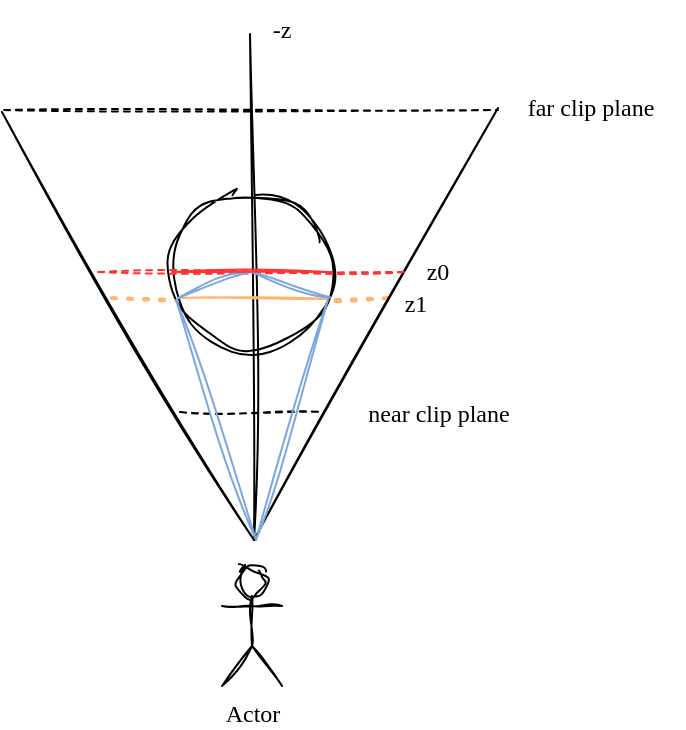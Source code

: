 <mxfile version="20.7.4" type="device"><diagram id="BSW-wHCTsn4Tv91cvtIK" name="第 1 页"><mxGraphModel dx="1018" dy="660" grid="0" gridSize="10" guides="1" tooltips="1" connect="1" arrows="1" fold="1" page="1" pageScale="1" pageWidth="1169" pageHeight="827" math="0" shadow="0"><root><mxCell id="0"/><mxCell id="1" parent="0"/><mxCell id="WDWT6YlqClis2NTX2ZQ4-17" value="" style="endArrow=none;dashed=1;html=1;dashPattern=1 3;strokeWidth=2;rounded=0;strokeColor=#FFB570;sketch=1;curveFitting=1;jiggle=2;fontFamily=Comic Sans MS;" parent="1" edge="1"><mxGeometry width="50" height="50" relative="1" as="geometry"><mxPoint x="514" y="210" as="sourcePoint"/><mxPoint x="652" y="210" as="targetPoint"/></mxGeometry></mxCell><mxCell id="WDWT6YlqClis2NTX2ZQ4-1" value="Actor" style="shape=umlActor;verticalLabelPosition=bottom;verticalAlign=top;html=1;outlineConnect=0;sketch=1;curveFitting=1;jiggle=2;fontFamily=Comic Sans MS;" parent="1" vertex="1"><mxGeometry x="569" y="344" width="30" height="60" as="geometry"/></mxCell><mxCell id="WDWT6YlqClis2NTX2ZQ4-2" value="" style="ellipse;whiteSpace=wrap;html=1;aspect=fixed;sketch=1;curveFitting=1;jiggle=2;fontFamily=Comic Sans MS;" parent="1" vertex="1"><mxGeometry x="544" y="157" width="80" height="80" as="geometry"/></mxCell><mxCell id="WDWT6YlqClis2NTX2ZQ4-3" value="" style="endArrow=none;html=1;rounded=0;sketch=1;curveFitting=1;jiggle=2;fontFamily=Comic Sans MS;" parent="1" edge="1"><mxGeometry width="50" height="50" relative="1" as="geometry"><mxPoint x="585" y="331" as="sourcePoint"/><mxPoint x="707" y="115" as="targetPoint"/></mxGeometry></mxCell><mxCell id="WDWT6YlqClis2NTX2ZQ4-4" value="" style="endArrow=none;html=1;rounded=0;sketch=1;curveFitting=1;jiggle=2;fontFamily=Comic Sans MS;" parent="1" edge="1"><mxGeometry width="50" height="50" relative="1" as="geometry"><mxPoint x="585" y="331" as="sourcePoint"/><mxPoint x="459" y="117" as="targetPoint"/></mxGeometry></mxCell><mxCell id="WDWT6YlqClis2NTX2ZQ4-5" value="" style="endArrow=none;html=1;rounded=0;dashed=1;sketch=1;curveFitting=1;jiggle=2;fontFamily=Comic Sans MS;" parent="1" edge="1"><mxGeometry width="50" height="50" relative="1" as="geometry"><mxPoint x="548" y="267" as="sourcePoint"/><mxPoint x="620" y="267" as="targetPoint"/></mxGeometry></mxCell><mxCell id="WDWT6YlqClis2NTX2ZQ4-6" value="" style="endArrow=none;html=1;rounded=0;dashed=1;sketch=1;curveFitting=1;jiggle=2;fontFamily=Comic Sans MS;" parent="1" edge="1"><mxGeometry width="50" height="50" relative="1" as="geometry"><mxPoint x="460" y="116" as="sourcePoint"/><mxPoint x="707" y="116" as="targetPoint"/></mxGeometry></mxCell><mxCell id="WDWT6YlqClis2NTX2ZQ4-7" value="near&amp;nbsp;clip&amp;nbsp;plane" style="text;html=1;strokeColor=none;fillColor=none;align=center;verticalAlign=middle;whiteSpace=wrap;rounded=0;sketch=1;curveFitting=1;jiggle=2;fontFamily=Comic Sans MS;" parent="1" vertex="1"><mxGeometry x="631" y="253" width="93" height="30" as="geometry"/></mxCell><mxCell id="WDWT6YlqClis2NTX2ZQ4-8" value="far clip&amp;nbsp;plane" style="text;html=1;strokeColor=none;fillColor=none;align=center;verticalAlign=middle;whiteSpace=wrap;rounded=0;sketch=1;curveFitting=1;jiggle=2;fontFamily=Comic Sans MS;" parent="1" vertex="1"><mxGeometry x="707" y="100" width="93" height="30" as="geometry"/></mxCell><mxCell id="WDWT6YlqClis2NTX2ZQ4-9" value="" style="endArrow=none;html=1;rounded=0;sketch=1;curveFitting=1;jiggle=2;fontFamily=Comic Sans MS;" parent="1" edge="1"><mxGeometry width="50" height="50" relative="1" as="geometry"><mxPoint x="585" y="331" as="sourcePoint"/><mxPoint x="583" y="78" as="targetPoint"/></mxGeometry></mxCell><mxCell id="WDWT6YlqClis2NTX2ZQ4-10" value="-z" style="text;html=1;strokeColor=none;fillColor=none;align=center;verticalAlign=middle;whiteSpace=wrap;rounded=0;sketch=1;curveFitting=1;jiggle=2;fontFamily=Comic Sans MS;" parent="1" vertex="1"><mxGeometry x="569" y="61" width="60" height="30" as="geometry"/></mxCell><mxCell id="WDWT6YlqClis2NTX2ZQ4-11" value="" style="endArrow=none;html=1;rounded=0;dashed=1;strokeColor=#FF3333;sketch=1;curveFitting=1;jiggle=2;fontFamily=Comic Sans MS;" parent="1" edge="1"><mxGeometry width="50" height="50" relative="1" as="geometry"><mxPoint x="507" y="197" as="sourcePoint"/><mxPoint x="660" y="197" as="targetPoint"/></mxGeometry></mxCell><mxCell id="WDWT6YlqClis2NTX2ZQ4-12" value="" style="endArrow=none;html=1;rounded=0;strokeColor=#7EA6E0;sketch=1;curveFitting=1;jiggle=2;fontFamily=Comic Sans MS;" parent="1" edge="1"><mxGeometry width="50" height="50" relative="1" as="geometry"><mxPoint x="586" y="331" as="sourcePoint"/><mxPoint x="546" y="211" as="targetPoint"/></mxGeometry></mxCell><mxCell id="WDWT6YlqClis2NTX2ZQ4-13" value="" style="endArrow=none;html=1;rounded=0;strokeColor=#7EA6E0;entryX=0.976;entryY=0.668;entryDx=0;entryDy=0;entryPerimeter=0;sketch=1;curveFitting=1;jiggle=2;fontFamily=Comic Sans MS;" parent="1" target="WDWT6YlqClis2NTX2ZQ4-2" edge="1"><mxGeometry width="50" height="50" relative="1" as="geometry"><mxPoint x="586" y="331" as="sourcePoint"/><mxPoint x="556" y="223" as="targetPoint"/></mxGeometry></mxCell><mxCell id="WDWT6YlqClis2NTX2ZQ4-14" value="" style="endArrow=none;html=1;rounded=0;strokeColor=#FFB570;entryX=0.964;entryY=0.668;entryDx=0;entryDy=0;entryPerimeter=0;sketch=1;curveFitting=1;jiggle=2;fontFamily=Comic Sans MS;" parent="1" target="WDWT6YlqClis2NTX2ZQ4-2" edge="1"><mxGeometry width="50" height="50" relative="1" as="geometry"><mxPoint x="548" y="210" as="sourcePoint"/><mxPoint x="620" y="213" as="targetPoint"/></mxGeometry></mxCell><mxCell id="WDWT6YlqClis2NTX2ZQ4-15" value="" style="endArrow=none;html=1;rounded=0;strokeColor=#7EA6E0;sketch=1;curveFitting=1;jiggle=2;fontFamily=Comic Sans MS;" parent="1" edge="1"><mxGeometry width="50" height="50" relative="1" as="geometry"><mxPoint x="547" y="210" as="sourcePoint"/><mxPoint x="584" y="197" as="targetPoint"/></mxGeometry></mxCell><mxCell id="WDWT6YlqClis2NTX2ZQ4-16" value="" style="endArrow=none;html=1;rounded=0;strokeColor=#7EA6E0;entryX=0.991;entryY=0.659;entryDx=0;entryDy=0;entryPerimeter=0;sketch=1;curveFitting=1;jiggle=2;fontFamily=Comic Sans MS;" parent="1" target="WDWT6YlqClis2NTX2ZQ4-2" edge="1"><mxGeometry width="50" height="50" relative="1" as="geometry"><mxPoint x="584" y="197" as="sourcePoint"/><mxPoint x="621" y="209" as="targetPoint"/></mxGeometry></mxCell><mxCell id="WDWT6YlqClis2NTX2ZQ4-18" value="" style="endArrow=none;html=1;rounded=0;strokeColor=#FF3333;exitX=0;exitY=0.5;exitDx=0;exitDy=0;sketch=1;curveFitting=1;jiggle=2;fontFamily=Comic Sans MS;" parent="1" source="WDWT6YlqClis2NTX2ZQ4-2" edge="1"><mxGeometry width="50" height="50" relative="1" as="geometry"><mxPoint x="679" y="264" as="sourcePoint"/><mxPoint x="624" y="197" as="targetPoint"/></mxGeometry></mxCell><mxCell id="WDWT6YlqClis2NTX2ZQ4-19" value="z0" style="text;html=1;strokeColor=none;fillColor=none;align=center;verticalAlign=middle;whiteSpace=wrap;rounded=0;sketch=1;curveFitting=1;jiggle=2;fontFamily=Comic Sans MS;" parent="1" vertex="1"><mxGeometry x="647" y="182" width="60" height="30" as="geometry"/></mxCell><mxCell id="WDWT6YlqClis2NTX2ZQ4-20" value="z1" style="text;html=1;strokeColor=none;fillColor=none;align=center;verticalAlign=middle;whiteSpace=wrap;rounded=0;sketch=1;curveFitting=1;jiggle=2;fontFamily=Comic Sans MS;" parent="1" vertex="1"><mxGeometry x="636" y="198" width="60" height="30" as="geometry"/></mxCell></root></mxGraphModel></diagram></mxfile>